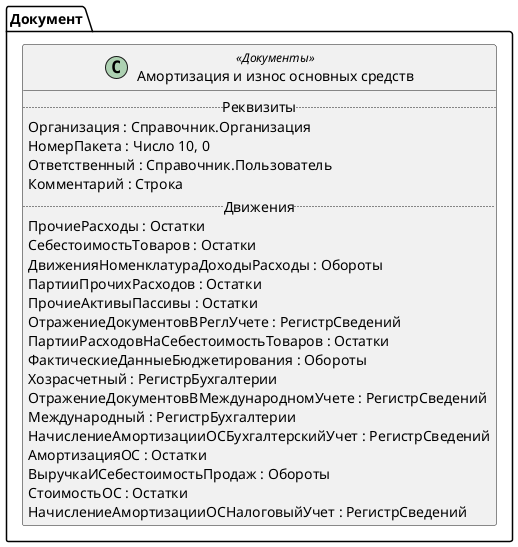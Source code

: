 ﻿@startuml АмортизацияОС2_4
'!include templates.wsd
'..\include templates.wsd
class Документ.АмортизацияОС2_4 as "Амортизация и износ основных средств" <<Документы>>
{
..Реквизиты..
Организация : Справочник.Организация
НомерПакета : Число 10, 0
Ответственный : Справочник.Пользователь
Комментарий : Строка
..Движения..
ПрочиеРасходы : Остатки
СебестоимостьТоваров : Остатки
ДвиженияНоменклатураДоходыРасходы : Обороты
ПартииПрочихРасходов : Остатки
ПрочиеАктивыПассивы : Остатки
ОтражениеДокументовВРеглУчете : РегистрСведений
ПартииРасходовНаСебестоимостьТоваров : Остатки
ФактическиеДанныеБюджетирования : Обороты
Хозрасчетный : РегистрБухгалтерии
ОтражениеДокументовВМеждународномУчете : РегистрСведений
Международный : РегистрБухгалтерии
НачислениеАмортизацииОСБухгалтерскийУчет : РегистрСведений
АмортизацияОС : Остатки
ВыручкаИСебестоимостьПродаж : Обороты
СтоимостьОС : Остатки
НачислениеАмортизацииОСНалоговыйУчет : РегистрСведений
}
@enduml
